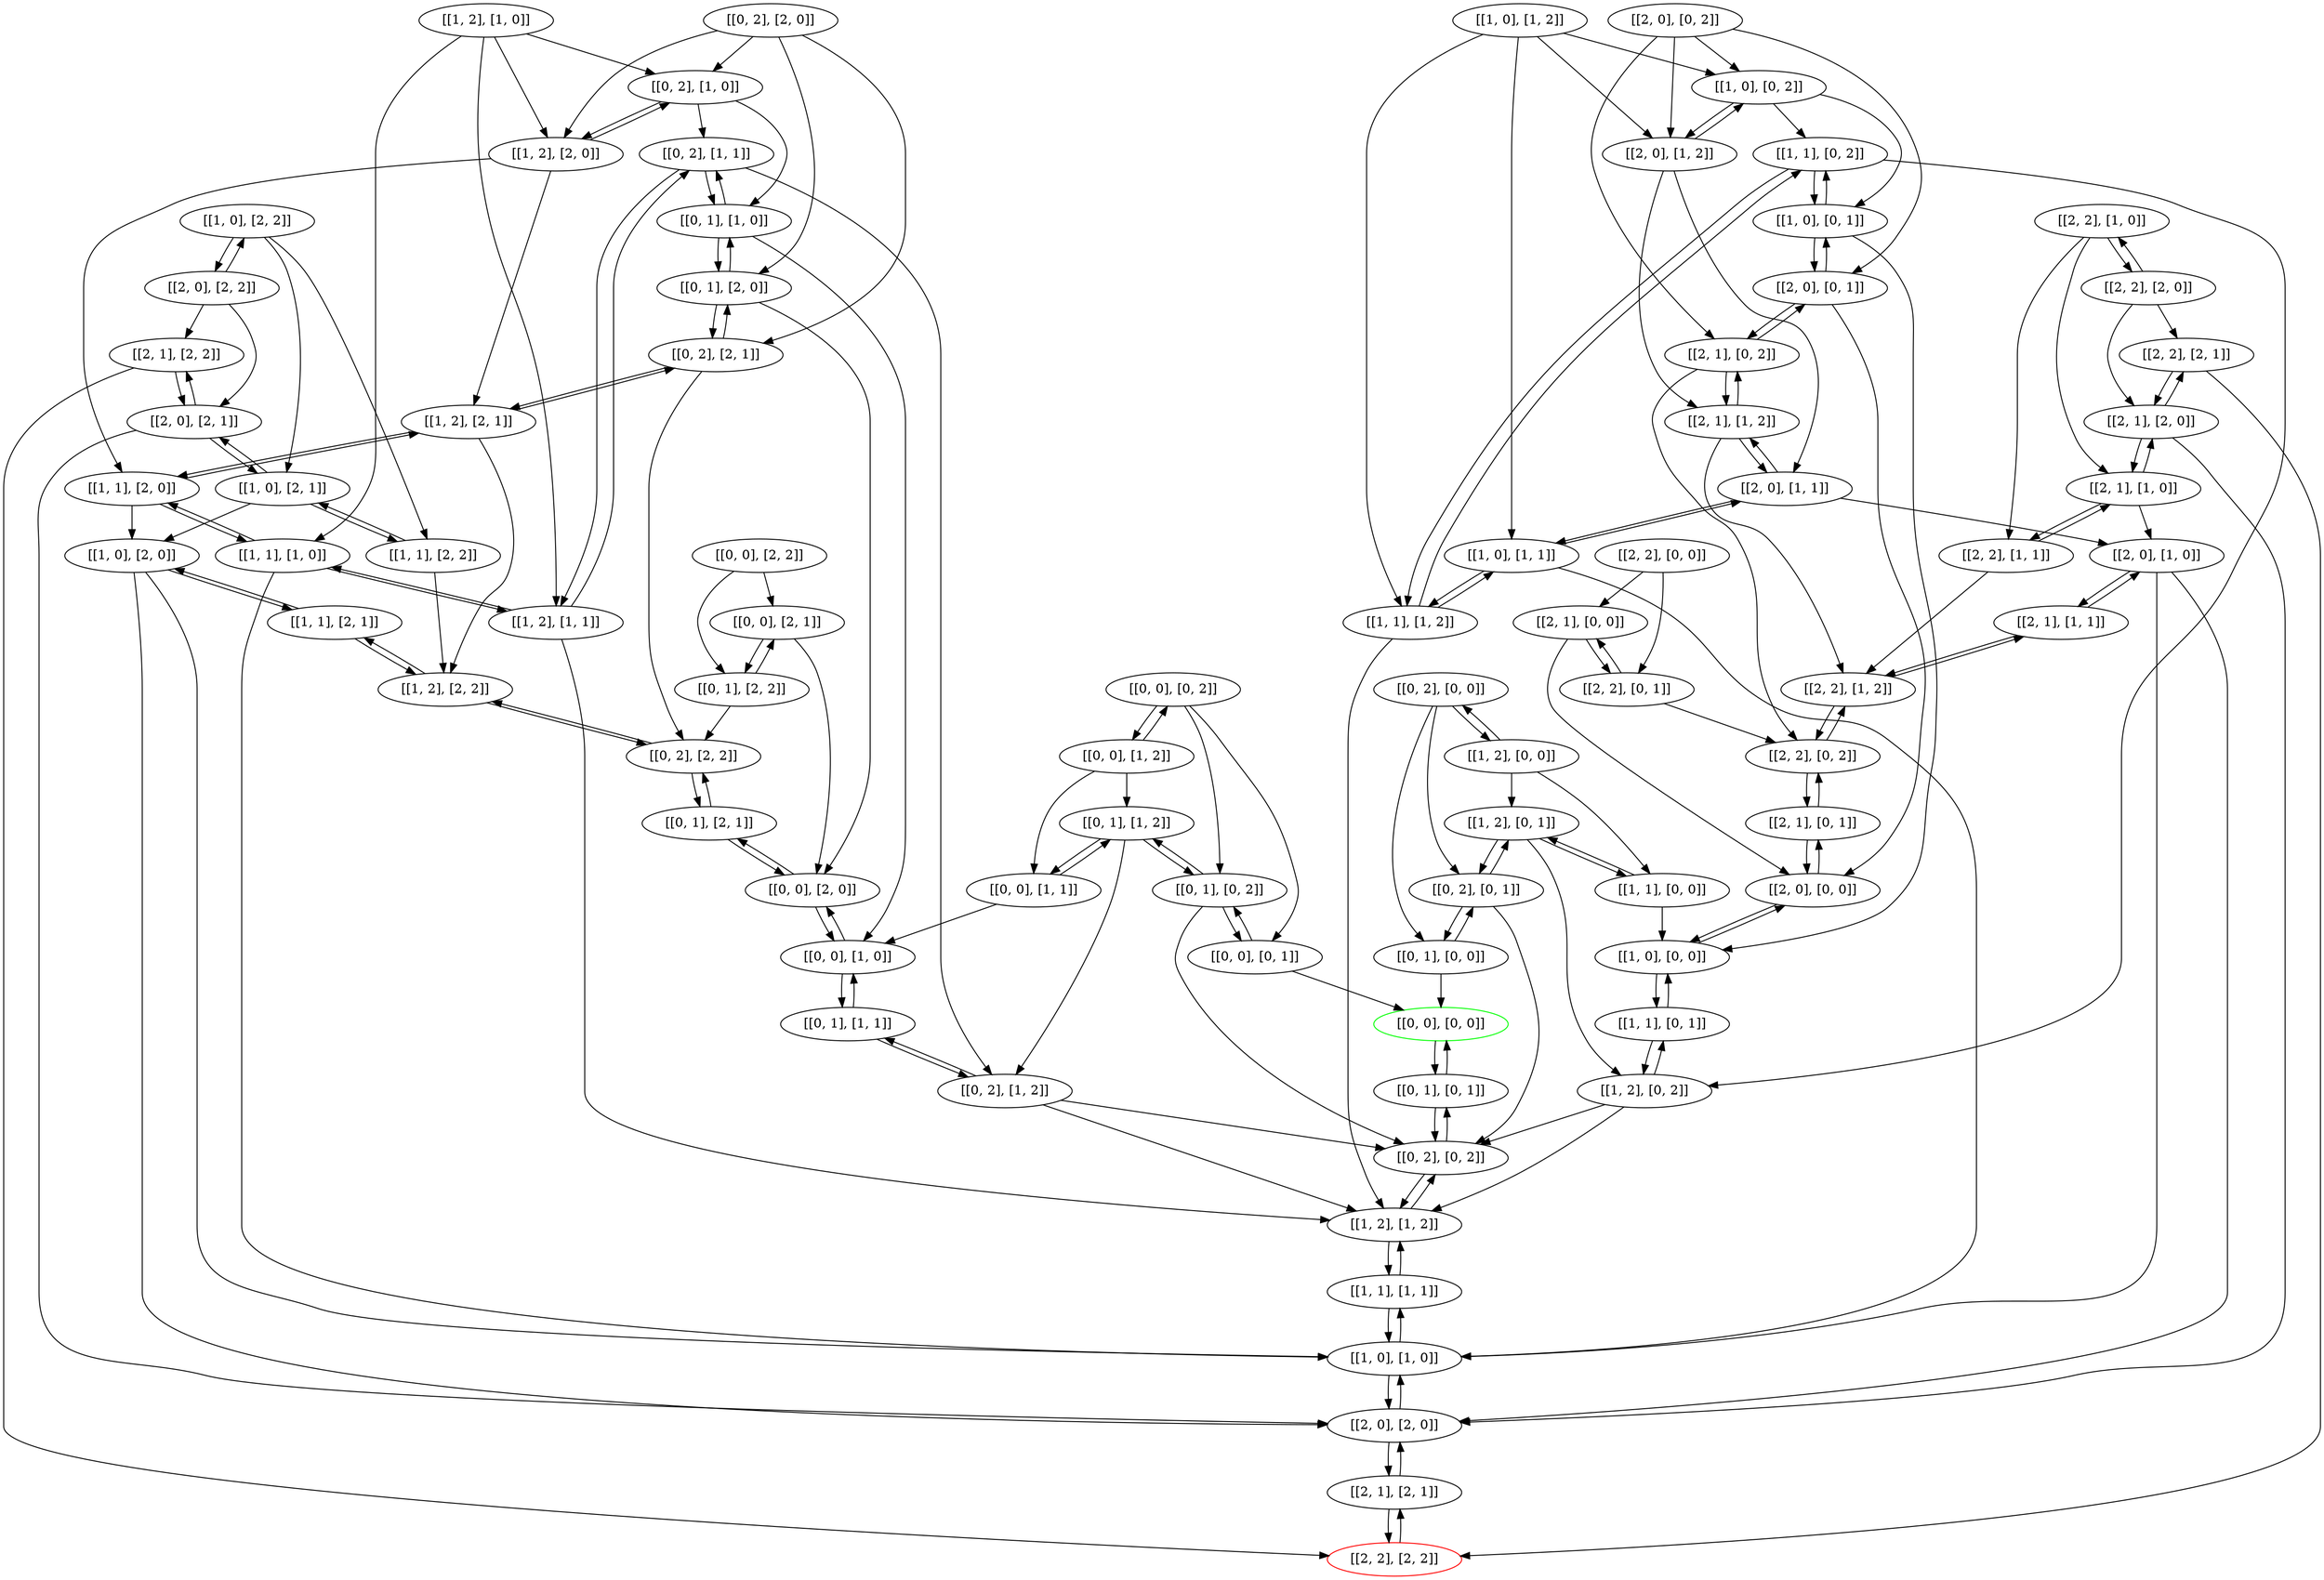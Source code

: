 DiGraph G {"[[0, 0], [0, 0]]" -> "[[0, 1], [0, 1]]""[[0, 0], [0, 1]]" -> "[[0, 0], [0, 0]]""[[0, 0], [0, 1]]" -> "[[0, 1], [0, 2]]""[[0, 0], [0, 2]]" -> "[[0, 0], [1, 2]]""[[0, 0], [0, 2]]" -> "[[0, 0], [0, 1]]""[[0, 0], [0, 2]]" -> "[[0, 1], [0, 2]]""[[0, 0], [1, 0]]" -> "[[0, 0], [2, 0]]""[[0, 0], [1, 0]]" -> "[[0, 1], [1, 1]]""[[0, 0], [1, 1]]" -> "[[0, 0], [1, 0]]""[[0, 0], [1, 1]]" -> "[[0, 1], [1, 2]]""[[0, 0], [1, 2]]" -> "[[0, 0], [0, 2]]""[[0, 0], [1, 2]]" -> "[[0, 0], [1, 1]]""[[0, 0], [1, 2]]" -> "[[0, 1], [1, 2]]""[[0, 0], [2, 0]]" -> "[[0, 0], [1, 0]]""[[0, 0], [2, 0]]" -> "[[0, 1], [2, 1]]""[[0, 0], [2, 1]]" -> "[[0, 0], [2, 0]]""[[0, 0], [2, 1]]" -> "[[0, 1], [2, 2]]""[[0, 0], [2, 2]]" -> "[[0, 0], [2, 1]]""[[0, 0], [2, 2]]" -> "[[0, 1], [2, 2]]""[[0, 1], [0, 0]]" -> "[[0, 0], [0, 0]]""[[0, 1], [0, 0]]" -> "[[0, 2], [0, 1]]""[[0, 1], [0, 1]]" -> "[[0, 0], [0, 0]]""[[0, 1], [0, 1]]" -> "[[0, 2], [0, 2]]""[[0, 1], [0, 2]]" -> "[[0, 1], [1, 2]]""[[0, 1], [0, 2]]" -> "[[0, 0], [0, 1]]""[[0, 1], [0, 2]]" -> "[[0, 2], [0, 2]]""[[0, 1], [1, 0]]" -> "[[0, 1], [2, 0]]""[[0, 1], [1, 0]]" -> "[[0, 0], [1, 0]]""[[0, 1], [1, 0]]" -> "[[0, 2], [1, 1]]""[[0, 1], [1, 1]]" -> "[[0, 0], [1, 0]]""[[0, 1], [1, 1]]" -> "[[0, 2], [1, 2]]""[[0, 1], [1, 2]]" -> "[[0, 1], [0, 2]]""[[0, 1], [1, 2]]" -> "[[0, 0], [1, 1]]""[[0, 1], [1, 2]]" -> "[[0, 2], [1, 2]]""[[0, 1], [2, 0]]" -> "[[0, 1], [1, 0]]""[[0, 1], [2, 0]]" -> "[[0, 0], [2, 0]]""[[0, 1], [2, 0]]" -> "[[0, 2], [2, 1]]""[[0, 1], [2, 1]]" -> "[[0, 0], [2, 0]]""[[0, 1], [2, 1]]" -> "[[0, 2], [2, 2]]""[[0, 1], [2, 2]]" -> "[[0, 0], [2, 1]]""[[0, 1], [2, 2]]" -> "[[0, 2], [2, 2]]""[[0, 2], [0, 0]]" -> "[[1, 2], [0, 0]]""[[0, 2], [0, 0]]" -> "[[0, 1], [0, 0]]""[[0, 2], [0, 0]]" -> "[[0, 2], [0, 1]]""[[0, 2], [0, 1]]" -> "[[1, 2], [0, 1]]""[[0, 2], [0, 1]]" -> "[[0, 1], [0, 0]]""[[0, 2], [0, 1]]" -> "[[0, 2], [0, 2]]""[[0, 2], [0, 2]]" -> "[[1, 2], [1, 2]]""[[0, 2], [0, 2]]" -> "[[0, 1], [0, 1]]""[[0, 2], [1, 0]]" -> "[[1, 2], [2, 0]]""[[0, 2], [1, 0]]" -> "[[0, 1], [1, 0]]""[[0, 2], [1, 0]]" -> "[[0, 2], [1, 1]]""[[0, 2], [1, 1]]" -> "[[1, 2], [1, 1]]""[[0, 2], [1, 1]]" -> "[[0, 1], [1, 0]]""[[0, 2], [1, 1]]" -> "[[0, 2], [1, 2]]""[[0, 2], [1, 2]]" -> "[[1, 2], [1, 2]]""[[0, 2], [1, 2]]" -> "[[0, 2], [0, 2]]""[[0, 2], [1, 2]]" -> "[[0, 1], [1, 1]]""[[0, 2], [2, 0]]" -> "[[1, 2], [2, 0]]""[[0, 2], [2, 0]]" -> "[[0, 2], [1, 0]]""[[0, 2], [2, 0]]" -> "[[0, 1], [2, 0]]""[[0, 2], [2, 0]]" -> "[[0, 2], [2, 1]]""[[0, 2], [2, 1]]" -> "[[1, 2], [2, 1]]""[[0, 2], [2, 1]]" -> "[[0, 1], [2, 0]]""[[0, 2], [2, 1]]" -> "[[0, 2], [2, 2]]""[[0, 2], [2, 2]]" -> "[[1, 2], [2, 2]]""[[0, 2], [2, 2]]" -> "[[0, 1], [2, 1]]""[[1, 0], [0, 0]]" -> "[[2, 0], [0, 0]]""[[1, 0], [0, 0]]" -> "[[1, 1], [0, 1]]""[[1, 0], [0, 1]]" -> "[[2, 0], [0, 1]]""[[1, 0], [0, 1]]" -> "[[1, 0], [0, 0]]""[[1, 0], [0, 1]]" -> "[[1, 1], [0, 2]]""[[1, 0], [0, 2]]" -> "[[2, 0], [1, 2]]""[[1, 0], [0, 2]]" -> "[[1, 0], [0, 1]]""[[1, 0], [0, 2]]" -> "[[1, 1], [0, 2]]""[[1, 0], [1, 0]]" -> "[[2, 0], [2, 0]]""[[1, 0], [1, 0]]" -> "[[1, 1], [1, 1]]""[[1, 0], [1, 1]]" -> "[[2, 0], [1, 1]]""[[1, 0], [1, 1]]" -> "[[1, 0], [1, 0]]""[[1, 0], [1, 1]]" -> "[[1, 1], [1, 2]]""[[1, 0], [1, 2]]" -> "[[2, 0], [1, 2]]""[[1, 0], [1, 2]]" -> "[[1, 0], [0, 2]]""[[1, 0], [1, 2]]" -> "[[1, 0], [1, 1]]""[[1, 0], [1, 2]]" -> "[[1, 1], [1, 2]]""[[1, 0], [2, 0]]" -> "[[2, 0], [2, 0]]""[[1, 0], [2, 0]]" -> "[[1, 0], [1, 0]]""[[1, 0], [2, 0]]" -> "[[1, 1], [2, 1]]""[[1, 0], [2, 1]]" -> "[[2, 0], [2, 1]]""[[1, 0], [2, 1]]" -> "[[1, 0], [2, 0]]""[[1, 0], [2, 1]]" -> "[[1, 1], [2, 2]]""[[1, 0], [2, 2]]" -> "[[2, 0], [2, 2]]""[[1, 0], [2, 2]]" -> "[[1, 0], [2, 1]]""[[1, 0], [2, 2]]" -> "[[1, 1], [2, 2]]""[[1, 1], [0, 0]]" -> "[[1, 0], [0, 0]]""[[1, 1], [0, 0]]" -> "[[1, 2], [0, 1]]""[[1, 1], [0, 1]]" -> "[[1, 0], [0, 0]]""[[1, 1], [0, 1]]" -> "[[1, 2], [0, 2]]""[[1, 1], [0, 2]]" -> "[[1, 1], [1, 2]]""[[1, 1], [0, 2]]" -> "[[1, 0], [0, 1]]""[[1, 1], [0, 2]]" -> "[[1, 2], [0, 2]]""[[1, 1], [1, 0]]" -> "[[1, 1], [2, 0]]""[[1, 1], [1, 0]]" -> "[[1, 0], [1, 0]]""[[1, 1], [1, 0]]" -> "[[1, 2], [1, 1]]""[[1, 1], [1, 1]]" -> "[[1, 0], [1, 0]]""[[1, 1], [1, 1]]" -> "[[1, 2], [1, 2]]""[[1, 1], [1, 2]]" -> "[[1, 1], [0, 2]]""[[1, 1], [1, 2]]" -> "[[1, 0], [1, 1]]""[[1, 1], [1, 2]]" -> "[[1, 2], [1, 2]]""[[1, 1], [2, 0]]" -> "[[1, 1], [1, 0]]""[[1, 1], [2, 0]]" -> "[[1, 0], [2, 0]]""[[1, 1], [2, 0]]" -> "[[1, 2], [2, 1]]""[[1, 1], [2, 1]]" -> "[[1, 0], [2, 0]]""[[1, 1], [2, 1]]" -> "[[1, 2], [2, 2]]""[[1, 1], [2, 2]]" -> "[[1, 0], [2, 1]]""[[1, 1], [2, 2]]" -> "[[1, 2], [2, 2]]""[[1, 2], [0, 0]]" -> "[[0, 2], [0, 0]]""[[1, 2], [0, 0]]" -> "[[1, 1], [0, 0]]""[[1, 2], [0, 0]]" -> "[[1, 2], [0, 1]]""[[1, 2], [0, 1]]" -> "[[0, 2], [0, 1]]""[[1, 2], [0, 1]]" -> "[[1, 1], [0, 0]]""[[1, 2], [0, 1]]" -> "[[1, 2], [0, 2]]""[[1, 2], [0, 2]]" -> "[[1, 2], [1, 2]]""[[1, 2], [0, 2]]" -> "[[0, 2], [0, 2]]""[[1, 2], [0, 2]]" -> "[[1, 1], [0, 1]]""[[1, 2], [1, 0]]" -> "[[1, 2], [2, 0]]""[[1, 2], [1, 0]]" -> "[[0, 2], [1, 0]]""[[1, 2], [1, 0]]" -> "[[1, 1], [1, 0]]""[[1, 2], [1, 0]]" -> "[[1, 2], [1, 1]]""[[1, 2], [1, 1]]" -> "[[0, 2], [1, 1]]""[[1, 2], [1, 1]]" -> "[[1, 1], [1, 0]]""[[1, 2], [1, 1]]" -> "[[1, 2], [1, 2]]""[[1, 2], [1, 2]]" -> "[[0, 2], [0, 2]]""[[1, 2], [1, 2]]" -> "[[1, 1], [1, 1]]""[[1, 2], [2, 0]]" -> "[[0, 2], [1, 0]]""[[1, 2], [2, 0]]" -> "[[1, 1], [2, 0]]""[[1, 2], [2, 0]]" -> "[[1, 2], [2, 1]]""[[1, 2], [2, 1]]" -> "[[0, 2], [2, 1]]""[[1, 2], [2, 1]]" -> "[[1, 1], [2, 0]]""[[1, 2], [2, 1]]" -> "[[1, 2], [2, 2]]""[[1, 2], [2, 2]]" -> "[[0, 2], [2, 2]]""[[1, 2], [2, 2]]" -> "[[1, 1], [2, 1]]""[[2, 0], [0, 0]]" -> "[[1, 0], [0, 0]]""[[2, 0], [0, 0]]" -> "[[2, 1], [0, 1]]""[[2, 0], [0, 1]]" -> "[[1, 0], [0, 1]]""[[2, 0], [0, 1]]" -> "[[2, 0], [0, 0]]""[[2, 0], [0, 1]]" -> "[[2, 1], [0, 2]]""[[2, 0], [0, 2]]" -> "[[2, 0], [1, 2]]""[[2, 0], [0, 2]]" -> "[[1, 0], [0, 2]]""[[2, 0], [0, 2]]" -> "[[2, 0], [0, 1]]""[[2, 0], [0, 2]]" -> "[[2, 1], [0, 2]]""[[2, 0], [1, 0]]" -> "[[2, 0], [2, 0]]""[[2, 0], [1, 0]]" -> "[[1, 0], [1, 0]]""[[2, 0], [1, 0]]" -> "[[2, 1], [1, 1]]""[[2, 0], [1, 1]]" -> "[[1, 0], [1, 1]]""[[2, 0], [1, 1]]" -> "[[2, 0], [1, 0]]""[[2, 0], [1, 1]]" -> "[[2, 1], [1, 2]]""[[2, 0], [1, 2]]" -> "[[1, 0], [0, 2]]""[[2, 0], [1, 2]]" -> "[[2, 0], [1, 1]]""[[2, 0], [1, 2]]" -> "[[2, 1], [1, 2]]""[[2, 0], [2, 0]]" -> "[[1, 0], [1, 0]]""[[2, 0], [2, 0]]" -> "[[2, 1], [2, 1]]""[[2, 0], [2, 1]]" -> "[[1, 0], [2, 1]]""[[2, 0], [2, 1]]" -> "[[2, 0], [2, 0]]""[[2, 0], [2, 1]]" -> "[[2, 1], [2, 2]]""[[2, 0], [2, 2]]" -> "[[1, 0], [2, 2]]""[[2, 0], [2, 2]]" -> "[[2, 0], [2, 1]]""[[2, 0], [2, 2]]" -> "[[2, 1], [2, 2]]""[[2, 1], [0, 0]]" -> "[[2, 0], [0, 0]]""[[2, 1], [0, 0]]" -> "[[2, 2], [0, 1]]""[[2, 1], [0, 1]]" -> "[[2, 0], [0, 0]]""[[2, 1], [0, 1]]" -> "[[2, 2], [0, 2]]""[[2, 1], [0, 2]]" -> "[[2, 1], [1, 2]]""[[2, 1], [0, 2]]" -> "[[2, 0], [0, 1]]""[[2, 1], [0, 2]]" -> "[[2, 2], [0, 2]]""[[2, 1], [1, 0]]" -> "[[2, 1], [2, 0]]""[[2, 1], [1, 0]]" -> "[[2, 0], [1, 0]]""[[2, 1], [1, 0]]" -> "[[2, 2], [1, 1]]""[[2, 1], [1, 1]]" -> "[[2, 0], [1, 0]]""[[2, 1], [1, 1]]" -> "[[2, 2], [1, 2]]""[[2, 1], [1, 2]]" -> "[[2, 1], [0, 2]]""[[2, 1], [1, 2]]" -> "[[2, 0], [1, 1]]""[[2, 1], [1, 2]]" -> "[[2, 2], [1, 2]]""[[2, 1], [2, 0]]" -> "[[2, 1], [1, 0]]""[[2, 1], [2, 0]]" -> "[[2, 0], [2, 0]]""[[2, 1], [2, 0]]" -> "[[2, 2], [2, 1]]""[[2, 1], [2, 1]]" -> "[[2, 0], [2, 0]]""[[2, 1], [2, 1]]" -> "[[2, 2], [2, 2]]""[[2, 1], [2, 2]]" -> "[[2, 0], [2, 1]]""[[2, 1], [2, 2]]" -> "[[2, 2], [2, 2]]""[[2, 2], [0, 0]]" -> "[[2, 1], [0, 0]]""[[2, 2], [0, 0]]" -> "[[2, 2], [0, 1]]""[[2, 2], [0, 1]]" -> "[[2, 1], [0, 0]]""[[2, 2], [0, 1]]" -> "[[2, 2], [0, 2]]""[[2, 2], [0, 2]]" -> "[[2, 2], [1, 2]]""[[2, 2], [0, 2]]" -> "[[2, 1], [0, 1]]""[[2, 2], [1, 0]]" -> "[[2, 2], [2, 0]]""[[2, 2], [1, 0]]" -> "[[2, 1], [1, 0]]""[[2, 2], [1, 0]]" -> "[[2, 2], [1, 1]]""[[2, 2], [1, 1]]" -> "[[2, 1], [1, 0]]""[[2, 2], [1, 1]]" -> "[[2, 2], [1, 2]]""[[2, 2], [1, 2]]" -> "[[2, 2], [0, 2]]""[[2, 2], [1, 2]]" -> "[[2, 1], [1, 1]]""[[2, 2], [2, 0]]" -> "[[2, 2], [1, 0]]""[[2, 2], [2, 0]]" -> "[[2, 1], [2, 0]]""[[2, 2], [2, 0]]" -> "[[2, 2], [2, 1]]""[[2, 2], [2, 1]]" -> "[[2, 1], [2, 0]]""[[2, 2], [2, 1]]" -> "[[2, 2], [2, 2]]""[[2, 2], [2, 2]]" -> "[[2, 1], [2, 1]]""[[0, 0], [0, 0]]" [color=green];"[[2, 2], [2, 2]]" [color=red];}